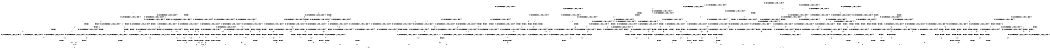 digraph BCG {
size = "7, 10.5";
center = TRUE;
node [shape = circle];
0 [peripheries = 2];
0 -> 1 [label = "EX !0 !ATOMIC_EXCH_BRANCH (1, +1, TRUE, +0, 2, TRUE) !{0}"];
0 -> 2 [label = "EX !2 !ATOMIC_EXCH_BRANCH (1, +0, FALSE, +0, 3, TRUE) !{0}"];
0 -> 3 [label = "EX !1 !ATOMIC_EXCH_BRANCH (1, +0, TRUE, +0, 1, TRUE) !{0}"];
0 -> 4 [label = "EX !0 !ATOMIC_EXCH_BRANCH (1, +1, TRUE, +0, 2, TRUE) !{0}"];
1 -> 5 [label = "EX !2 !ATOMIC_EXCH_BRANCH (1, +0, FALSE, +0, 3, FALSE) !{0}"];
1 -> 6 [label = "EX !1 !ATOMIC_EXCH_BRANCH (1, +0, TRUE, +0, 1, FALSE) !{0}"];
1 -> 7 [label = "TERMINATE !0"];
2 -> 8 [label = "EX !0 !ATOMIC_EXCH_BRANCH (1, +1, TRUE, +0, 2, TRUE) !{0}"];
2 -> 9 [label = "EX !1 !ATOMIC_EXCH_BRANCH (1, +0, TRUE, +0, 1, TRUE) !{0}"];
2 -> 10 [label = "TERMINATE !2"];
2 -> 11 [label = "EX !0 !ATOMIC_EXCH_BRANCH (1, +1, TRUE, +0, 2, TRUE) !{0}"];
3 -> 3 [label = "EX !1 !ATOMIC_EXCH_BRANCH (1, +0, TRUE, +0, 1, TRUE) !{0}"];
3 -> 12 [label = "EX !0 !ATOMIC_EXCH_BRANCH (1, +1, TRUE, +0, 2, TRUE) !{0}"];
3 -> 13 [label = "EX !2 !ATOMIC_EXCH_BRANCH (1, +0, FALSE, +0, 3, TRUE) !{0}"];
3 -> 14 [label = "EX !0 !ATOMIC_EXCH_BRANCH (1, +1, TRUE, +0, 2, TRUE) !{0}"];
4 -> 15 [label = "EX !2 !ATOMIC_EXCH_BRANCH (1, +0, FALSE, +0, 3, FALSE) !{0}"];
4 -> 16 [label = "EX !1 !ATOMIC_EXCH_BRANCH (1, +0, TRUE, +0, 1, FALSE) !{0}"];
4 -> 17 [label = "TERMINATE !0"];
5 -> 18 [label = "EX !2 !ATOMIC_EXCH_BRANCH (1, +1, TRUE, +0, 3, FALSE) !{0}"];
5 -> 19 [label = "EX !1 !ATOMIC_EXCH_BRANCH (1, +0, TRUE, +0, 1, FALSE) !{0}"];
5 -> 20 [label = "TERMINATE !0"];
6 -> 21 [label = "EX !2 !ATOMIC_EXCH_BRANCH (1, +0, FALSE, +0, 3, TRUE) !{0}"];
6 -> 22 [label = "TERMINATE !0"];
6 -> 23 [label = "TERMINATE !1"];
7 -> 24 [label = "EX !2 !ATOMIC_EXCH_BRANCH (1, +0, FALSE, +0, 3, FALSE) !{1}"];
7 -> 25 [label = "EX !1 !ATOMIC_EXCH_BRANCH (1, +0, TRUE, +0, 1, FALSE) !{1}"];
7 -> 26 [label = "EX !1 !ATOMIC_EXCH_BRANCH (1, +0, TRUE, +0, 1, FALSE) !{1}"];
8 -> 27 [label = "EX !1 !ATOMIC_EXCH_BRANCH (1, +0, TRUE, +0, 1, FALSE) !{0}"];
8 -> 28 [label = "TERMINATE !0"];
8 -> 29 [label = "TERMINATE !2"];
9 -> 9 [label = "EX !1 !ATOMIC_EXCH_BRANCH (1, +0, TRUE, +0, 1, TRUE) !{0}"];
9 -> 30 [label = "EX !0 !ATOMIC_EXCH_BRANCH (1, +1, TRUE, +0, 2, TRUE) !{0}"];
9 -> 31 [label = "TERMINATE !2"];
9 -> 32 [label = "EX !0 !ATOMIC_EXCH_BRANCH (1, +1, TRUE, +0, 2, TRUE) !{0}"];
10 -> 33 [label = "EX !0 !ATOMIC_EXCH_BRANCH (1, +1, TRUE, +0, 2, TRUE) !{0}"];
10 -> 34 [label = "EX !1 !ATOMIC_EXCH_BRANCH (1, +0, TRUE, +0, 1, TRUE) !{0}"];
10 -> 35 [label = "EX !0 !ATOMIC_EXCH_BRANCH (1, +1, TRUE, +0, 2, TRUE) !{0}"];
11 -> 36 [label = "EX !1 !ATOMIC_EXCH_BRANCH (1, +0, TRUE, +0, 1, FALSE) !{0}"];
11 -> 37 [label = "TERMINATE !0"];
11 -> 38 [label = "TERMINATE !2"];
12 -> 6 [label = "EX !1 !ATOMIC_EXCH_BRANCH (1, +0, TRUE, +0, 1, FALSE) !{0}"];
12 -> 39 [label = "EX !2 !ATOMIC_EXCH_BRANCH (1, +0, FALSE, +0, 3, FALSE) !{0}"];
12 -> 40 [label = "TERMINATE !0"];
13 -> 9 [label = "EX !1 !ATOMIC_EXCH_BRANCH (1, +0, TRUE, +0, 1, TRUE) !{0}"];
13 -> 30 [label = "EX !0 !ATOMIC_EXCH_BRANCH (1, +1, TRUE, +0, 2, TRUE) !{0}"];
13 -> 31 [label = "TERMINATE !2"];
13 -> 32 [label = "EX !0 !ATOMIC_EXCH_BRANCH (1, +1, TRUE, +0, 2, TRUE) !{0}"];
14 -> 16 [label = "EX !1 !ATOMIC_EXCH_BRANCH (1, +0, TRUE, +0, 1, FALSE) !{0}"];
14 -> 41 [label = "EX !2 !ATOMIC_EXCH_BRANCH (1, +0, FALSE, +0, 3, FALSE) !{0}"];
14 -> 42 [label = "TERMINATE !0"];
15 -> 43 [label = "EX !2 !ATOMIC_EXCH_BRANCH (1, +1, TRUE, +0, 3, FALSE) !{0}"];
15 -> 44 [label = "EX !1 !ATOMIC_EXCH_BRANCH (1, +0, TRUE, +0, 1, FALSE) !{0}"];
15 -> 45 [label = "TERMINATE !0"];
16 -> 46 [label = "EX !2 !ATOMIC_EXCH_BRANCH (1, +0, FALSE, +0, 3, TRUE) !{0}"];
16 -> 47 [label = "TERMINATE !0"];
16 -> 48 [label = "TERMINATE !1"];
17 -> 49 [label = "EX !2 !ATOMIC_EXCH_BRANCH (1, +0, FALSE, +0, 3, FALSE) !{1}"];
17 -> 50 [label = "EX !1 !ATOMIC_EXCH_BRANCH (1, +0, TRUE, +0, 1, FALSE) !{1}"];
18 -> 27 [label = "EX !1 !ATOMIC_EXCH_BRANCH (1, +0, TRUE, +0, 1, FALSE) !{0}"];
18 -> 28 [label = "TERMINATE !0"];
18 -> 29 [label = "TERMINATE !2"];
19 -> 51 [label = "EX !2 !ATOMIC_EXCH_BRANCH (1, +1, TRUE, +0, 3, TRUE) !{0}"];
19 -> 52 [label = "TERMINATE !0"];
19 -> 53 [label = "TERMINATE !1"];
20 -> 54 [label = "EX !2 !ATOMIC_EXCH_BRANCH (1, +1, TRUE, +0, 3, FALSE) !{1}"];
20 -> 55 [label = "EX !1 !ATOMIC_EXCH_BRANCH (1, +0, TRUE, +0, 1, FALSE) !{1}"];
20 -> 56 [label = "EX !1 !ATOMIC_EXCH_BRANCH (1, +0, TRUE, +0, 1, FALSE) !{1}"];
21 -> 57 [label = "TERMINATE !0"];
21 -> 58 [label = "TERMINATE !2"];
21 -> 59 [label = "TERMINATE !1"];
22 -> 60 [label = "EX !2 !ATOMIC_EXCH_BRANCH (1, +0, FALSE, +0, 3, TRUE) !{1}"];
22 -> 61 [label = "TERMINATE !1"];
23 -> 62 [label = "EX !2 !ATOMIC_EXCH_BRANCH (1, +0, FALSE, +0, 3, TRUE) !{0}"];
23 -> 63 [label = "TERMINATE !0"];
24 -> 54 [label = "EX !2 !ATOMIC_EXCH_BRANCH (1, +1, TRUE, +0, 3, FALSE) !{1}"];
24 -> 55 [label = "EX !1 !ATOMIC_EXCH_BRANCH (1, +0, TRUE, +0, 1, FALSE) !{1}"];
24 -> 56 [label = "EX !1 !ATOMIC_EXCH_BRANCH (1, +0, TRUE, +0, 1, FALSE) !{1}"];
25 -> 60 [label = "EX !2 !ATOMIC_EXCH_BRANCH (1, +0, FALSE, +0, 3, TRUE) !{1}"];
25 -> 61 [label = "TERMINATE !1"];
26 -> 64 [label = "EX !2 !ATOMIC_EXCH_BRANCH (1, +0, FALSE, +0, 3, TRUE) !{1}"];
26 -> 65 [label = "TERMINATE !1"];
27 -> 57 [label = "TERMINATE !0"];
27 -> 58 [label = "TERMINATE !2"];
27 -> 59 [label = "TERMINATE !1"];
28 -> 66 [label = "EX !1 !ATOMIC_EXCH_BRANCH (1, +0, TRUE, +0, 1, FALSE) !{1}"];
28 -> 67 [label = "TERMINATE !2"];
28 -> 68 [label = "EX !1 !ATOMIC_EXCH_BRANCH (1, +0, TRUE, +0, 1, FALSE) !{1}"];
29 -> 69 [label = "EX !1 !ATOMIC_EXCH_BRANCH (1, +0, TRUE, +0, 1, FALSE) !{0}"];
29 -> 70 [label = "TERMINATE !0"];
30 -> 27 [label = "EX !1 !ATOMIC_EXCH_BRANCH (1, +0, TRUE, +0, 1, FALSE) !{0}"];
30 -> 71 [label = "TERMINATE !0"];
30 -> 72 [label = "TERMINATE !2"];
31 -> 34 [label = "EX !1 !ATOMIC_EXCH_BRANCH (1, +0, TRUE, +0, 1, TRUE) !{0}"];
31 -> 73 [label = "EX !0 !ATOMIC_EXCH_BRANCH (1, +1, TRUE, +0, 2, TRUE) !{0}"];
31 -> 74 [label = "EX !0 !ATOMIC_EXCH_BRANCH (1, +1, TRUE, +0, 2, TRUE) !{0}"];
32 -> 36 [label = "EX !1 !ATOMIC_EXCH_BRANCH (1, +0, TRUE, +0, 1, FALSE) !{0}"];
32 -> 75 [label = "TERMINATE !0"];
32 -> 76 [label = "TERMINATE !2"];
33 -> 69 [label = "EX !1 !ATOMIC_EXCH_BRANCH (1, +0, TRUE, +0, 1, FALSE) !{0}"];
33 -> 70 [label = "TERMINATE !0"];
34 -> 34 [label = "EX !1 !ATOMIC_EXCH_BRANCH (1, +0, TRUE, +0, 1, TRUE) !{0}"];
34 -> 73 [label = "EX !0 !ATOMIC_EXCH_BRANCH (1, +1, TRUE, +0, 2, TRUE) !{0}"];
34 -> 74 [label = "EX !0 !ATOMIC_EXCH_BRANCH (1, +1, TRUE, +0, 2, TRUE) !{0}"];
35 -> 77 [label = "EX !1 !ATOMIC_EXCH_BRANCH (1, +0, TRUE, +0, 1, FALSE) !{0}"];
35 -> 78 [label = "TERMINATE !0"];
36 -> 79 [label = "TERMINATE !0"];
36 -> 80 [label = "TERMINATE !2"];
36 -> 81 [label = "TERMINATE !1"];
37 -> 82 [label = "EX !1 !ATOMIC_EXCH_BRANCH (1, +0, TRUE, +0, 1, FALSE) !{1}"];
37 -> 83 [label = "TERMINATE !2"];
38 -> 77 [label = "EX !1 !ATOMIC_EXCH_BRANCH (1, +0, TRUE, +0, 1, FALSE) !{0}"];
38 -> 78 [label = "TERMINATE !0"];
39 -> 19 [label = "EX !1 !ATOMIC_EXCH_BRANCH (1, +0, TRUE, +0, 1, FALSE) !{0}"];
39 -> 84 [label = "EX !2 !ATOMIC_EXCH_BRANCH (1, +1, TRUE, +0, 3, FALSE) !{0}"];
39 -> 85 [label = "TERMINATE !0"];
40 -> 25 [label = "EX !1 !ATOMIC_EXCH_BRANCH (1, +0, TRUE, +0, 1, FALSE) !{1}"];
40 -> 86 [label = "EX !2 !ATOMIC_EXCH_BRANCH (1, +0, FALSE, +0, 3, FALSE) !{1}"];
40 -> 26 [label = "EX !1 !ATOMIC_EXCH_BRANCH (1, +0, TRUE, +0, 1, FALSE) !{1}"];
41 -> 44 [label = "EX !1 !ATOMIC_EXCH_BRANCH (1, +0, TRUE, +0, 1, FALSE) !{0}"];
41 -> 87 [label = "EX !2 !ATOMIC_EXCH_BRANCH (1, +1, TRUE, +0, 3, FALSE) !{0}"];
41 -> 88 [label = "TERMINATE !0"];
42 -> 50 [label = "EX !1 !ATOMIC_EXCH_BRANCH (1, +0, TRUE, +0, 1, FALSE) !{1}"];
42 -> 89 [label = "EX !2 !ATOMIC_EXCH_BRANCH (1, +0, FALSE, +0, 3, FALSE) !{1}"];
43 -> 36 [label = "EX !1 !ATOMIC_EXCH_BRANCH (1, +0, TRUE, +0, 1, FALSE) !{0}"];
43 -> 37 [label = "TERMINATE !0"];
43 -> 38 [label = "TERMINATE !2"];
44 -> 90 [label = "EX !2 !ATOMIC_EXCH_BRANCH (1, +1, TRUE, +0, 3, TRUE) !{0}"];
44 -> 91 [label = "TERMINATE !0"];
44 -> 92 [label = "TERMINATE !1"];
45 -> 93 [label = "EX !2 !ATOMIC_EXCH_BRANCH (1, +1, TRUE, +0, 3, FALSE) !{1}"];
45 -> 94 [label = "EX !1 !ATOMIC_EXCH_BRANCH (1, +0, TRUE, +0, 1, FALSE) !{1}"];
46 -> 79 [label = "TERMINATE !0"];
46 -> 80 [label = "TERMINATE !2"];
46 -> 81 [label = "TERMINATE !1"];
47 -> 95 [label = "EX !2 !ATOMIC_EXCH_BRANCH (1, +0, FALSE, +0, 3, TRUE) !{1}"];
47 -> 96 [label = "TERMINATE !1"];
48 -> 97 [label = "EX !2 !ATOMIC_EXCH_BRANCH (1, +0, FALSE, +0, 3, TRUE) !{0}"];
48 -> 98 [label = "TERMINATE !0"];
49 -> 93 [label = "EX !2 !ATOMIC_EXCH_BRANCH (1, +1, TRUE, +0, 3, FALSE) !{1}"];
49 -> 94 [label = "EX !1 !ATOMIC_EXCH_BRANCH (1, +0, TRUE, +0, 1, FALSE) !{1}"];
50 -> 95 [label = "EX !2 !ATOMIC_EXCH_BRANCH (1, +0, FALSE, +0, 3, TRUE) !{1}"];
50 -> 96 [label = "TERMINATE !1"];
51 -> 99 [label = "TERMINATE !0"];
51 -> 100 [label = "TERMINATE !2"];
51 -> 101 [label = "TERMINATE !1"];
52 -> 102 [label = "EX !2 !ATOMIC_EXCH_BRANCH (1, +1, TRUE, +0, 3, TRUE) !{1}"];
52 -> 103 [label = "TERMINATE !1"];
53 -> 104 [label = "EX !2 !ATOMIC_EXCH_BRANCH (1, +1, TRUE, +0, 3, TRUE) !{0}"];
53 -> 105 [label = "TERMINATE !0"];
54 -> 66 [label = "EX !1 !ATOMIC_EXCH_BRANCH (1, +0, TRUE, +0, 1, FALSE) !{1}"];
54 -> 67 [label = "TERMINATE !2"];
54 -> 68 [label = "EX !1 !ATOMIC_EXCH_BRANCH (1, +0, TRUE, +0, 1, FALSE) !{1}"];
55 -> 102 [label = "EX !2 !ATOMIC_EXCH_BRANCH (1, +1, TRUE, +0, 3, TRUE) !{1}"];
55 -> 103 [label = "TERMINATE !1"];
56 -> 106 [label = "EX !2 !ATOMIC_EXCH_BRANCH (1, +1, TRUE, +0, 3, TRUE) !{1}"];
56 -> 107 [label = "TERMINATE !1"];
57 -> 108 [label = "TERMINATE !2"];
57 -> 109 [label = "TERMINATE !1"];
58 -> 110 [label = "TERMINATE !0"];
58 -> 111 [label = "TERMINATE !1"];
59 -> 112 [label = "TERMINATE !0"];
59 -> 111 [label = "TERMINATE !2"];
60 -> 108 [label = "TERMINATE !2"];
60 -> 109 [label = "TERMINATE !1"];
61 -> 113 [label = "EX !2 !ATOMIC_EXCH_BRANCH (1, +0, FALSE, +0, 3, TRUE) !{2}"];
61 -> 114 [label = "EX !2 !ATOMIC_EXCH_BRANCH (1, +0, FALSE, +0, 3, TRUE) !{2}"];
62 -> 112 [label = "TERMINATE !0"];
62 -> 111 [label = "TERMINATE !2"];
63 -> 113 [label = "EX !2 !ATOMIC_EXCH_BRANCH (1, +0, FALSE, +0, 3, TRUE) !{2}"];
63 -> 114 [label = "EX !2 !ATOMIC_EXCH_BRANCH (1, +0, FALSE, +0, 3, TRUE) !{2}"];
64 -> 115 [label = "TERMINATE !2"];
64 -> 116 [label = "TERMINATE !1"];
65 -> 117 [label = "EX !2 !ATOMIC_EXCH_BRANCH (1, +0, FALSE, +0, 3, TRUE) !{2}"];
66 -> 108 [label = "TERMINATE !2"];
66 -> 109 [label = "TERMINATE !1"];
67 -> 118 [label = "EX !1 !ATOMIC_EXCH_BRANCH (1, +0, TRUE, +0, 1, FALSE) !{1}"];
67 -> 119 [label = "EX !1 !ATOMIC_EXCH_BRANCH (1, +0, TRUE, +0, 1, FALSE) !{1}"];
68 -> 115 [label = "TERMINATE !2"];
68 -> 116 [label = "TERMINATE !1"];
69 -> 110 [label = "TERMINATE !0"];
69 -> 111 [label = "TERMINATE !1"];
70 -> 118 [label = "EX !1 !ATOMIC_EXCH_BRANCH (1, +0, TRUE, +0, 1, FALSE) !{1}"];
70 -> 119 [label = "EX !1 !ATOMIC_EXCH_BRANCH (1, +0, TRUE, +0, 1, FALSE) !{1}"];
71 -> 66 [label = "EX !1 !ATOMIC_EXCH_BRANCH (1, +0, TRUE, +0, 1, FALSE) !{1}"];
71 -> 120 [label = "TERMINATE !2"];
71 -> 68 [label = "EX !1 !ATOMIC_EXCH_BRANCH (1, +0, TRUE, +0, 1, FALSE) !{1}"];
72 -> 69 [label = "EX !1 !ATOMIC_EXCH_BRANCH (1, +0, TRUE, +0, 1, FALSE) !{0}"];
72 -> 121 [label = "TERMINATE !0"];
73 -> 69 [label = "EX !1 !ATOMIC_EXCH_BRANCH (1, +0, TRUE, +0, 1, FALSE) !{0}"];
73 -> 121 [label = "TERMINATE !0"];
74 -> 77 [label = "EX !1 !ATOMIC_EXCH_BRANCH (1, +0, TRUE, +0, 1, FALSE) !{0}"];
74 -> 122 [label = "TERMINATE !0"];
75 -> 82 [label = "EX !1 !ATOMIC_EXCH_BRANCH (1, +0, TRUE, +0, 1, FALSE) !{1}"];
75 -> 123 [label = "TERMINATE !2"];
76 -> 77 [label = "EX !1 !ATOMIC_EXCH_BRANCH (1, +0, TRUE, +0, 1, FALSE) !{0}"];
76 -> 122 [label = "TERMINATE !0"];
77 -> 124 [label = "TERMINATE !0"];
77 -> 125 [label = "TERMINATE !1"];
78 -> 126 [label = "EX !1 !ATOMIC_EXCH_BRANCH (1, +0, TRUE, +0, 1, FALSE) !{1}"];
79 -> 127 [label = "TERMINATE !2"];
79 -> 128 [label = "TERMINATE !1"];
80 -> 124 [label = "TERMINATE !0"];
80 -> 125 [label = "TERMINATE !1"];
81 -> 129 [label = "TERMINATE !0"];
81 -> 125 [label = "TERMINATE !2"];
82 -> 127 [label = "TERMINATE !2"];
82 -> 128 [label = "TERMINATE !1"];
83 -> 126 [label = "EX !1 !ATOMIC_EXCH_BRANCH (1, +0, TRUE, +0, 1, FALSE) !{1}"];
84 -> 27 [label = "EX !1 !ATOMIC_EXCH_BRANCH (1, +0, TRUE, +0, 1, FALSE) !{0}"];
84 -> 71 [label = "TERMINATE !0"];
84 -> 72 [label = "TERMINATE !2"];
85 -> 55 [label = "EX !1 !ATOMIC_EXCH_BRANCH (1, +0, TRUE, +0, 1, FALSE) !{1}"];
85 -> 130 [label = "EX !2 !ATOMIC_EXCH_BRANCH (1, +1, TRUE, +0, 3, FALSE) !{1}"];
85 -> 56 [label = "EX !1 !ATOMIC_EXCH_BRANCH (1, +0, TRUE, +0, 1, FALSE) !{1}"];
86 -> 55 [label = "EX !1 !ATOMIC_EXCH_BRANCH (1, +0, TRUE, +0, 1, FALSE) !{1}"];
86 -> 130 [label = "EX !2 !ATOMIC_EXCH_BRANCH (1, +1, TRUE, +0, 3, FALSE) !{1}"];
86 -> 56 [label = "EX !1 !ATOMIC_EXCH_BRANCH (1, +0, TRUE, +0, 1, FALSE) !{1}"];
87 -> 36 [label = "EX !1 !ATOMIC_EXCH_BRANCH (1, +0, TRUE, +0, 1, FALSE) !{0}"];
87 -> 75 [label = "TERMINATE !0"];
87 -> 76 [label = "TERMINATE !2"];
88 -> 94 [label = "EX !1 !ATOMIC_EXCH_BRANCH (1, +0, TRUE, +0, 1, FALSE) !{1}"];
88 -> 131 [label = "EX !2 !ATOMIC_EXCH_BRANCH (1, +1, TRUE, +0, 3, FALSE) !{1}"];
89 -> 94 [label = "EX !1 !ATOMIC_EXCH_BRANCH (1, +0, TRUE, +0, 1, FALSE) !{1}"];
89 -> 131 [label = "EX !2 !ATOMIC_EXCH_BRANCH (1, +1, TRUE, +0, 3, FALSE) !{1}"];
90 -> 132 [label = "TERMINATE !0"];
90 -> 133 [label = "TERMINATE !2"];
90 -> 134 [label = "TERMINATE !1"];
91 -> 135 [label = "EX !2 !ATOMIC_EXCH_BRANCH (1, +1, TRUE, +0, 3, TRUE) !{1}"];
91 -> 136 [label = "TERMINATE !1"];
92 -> 137 [label = "EX !2 !ATOMIC_EXCH_BRANCH (1, +1, TRUE, +0, 3, TRUE) !{0}"];
92 -> 138 [label = "TERMINATE !0"];
93 -> 82 [label = "EX !1 !ATOMIC_EXCH_BRANCH (1, +0, TRUE, +0, 1, FALSE) !{1}"];
93 -> 83 [label = "TERMINATE !2"];
94 -> 135 [label = "EX !2 !ATOMIC_EXCH_BRANCH (1, +1, TRUE, +0, 3, TRUE) !{1}"];
94 -> 136 [label = "TERMINATE !1"];
95 -> 127 [label = "TERMINATE !2"];
95 -> 128 [label = "TERMINATE !1"];
96 -> 139 [label = "EX !2 !ATOMIC_EXCH_BRANCH (1, +0, FALSE, +0, 3, TRUE) !{2}"];
97 -> 129 [label = "TERMINATE !0"];
97 -> 125 [label = "TERMINATE !2"];
98 -> 139 [label = "EX !2 !ATOMIC_EXCH_BRANCH (1, +0, FALSE, +0, 3, TRUE) !{2}"];
99 -> 140 [label = "TERMINATE !2"];
99 -> 141 [label = "TERMINATE !1"];
100 -> 142 [label = "TERMINATE !0"];
100 -> 143 [label = "TERMINATE !1"];
101 -> 144 [label = "TERMINATE !0"];
101 -> 143 [label = "TERMINATE !2"];
102 -> 140 [label = "TERMINATE !2"];
102 -> 141 [label = "TERMINATE !1"];
103 -> 145 [label = "EX !2 !ATOMIC_EXCH_BRANCH (1, +1, TRUE, +0, 3, TRUE) !{2}"];
103 -> 146 [label = "EX !2 !ATOMIC_EXCH_BRANCH (1, +1, TRUE, +0, 3, TRUE) !{2}"];
104 -> 144 [label = "TERMINATE !0"];
104 -> 143 [label = "TERMINATE !2"];
105 -> 145 [label = "EX !2 !ATOMIC_EXCH_BRANCH (1, +1, TRUE, +0, 3, TRUE) !{2}"];
105 -> 146 [label = "EX !2 !ATOMIC_EXCH_BRANCH (1, +1, TRUE, +0, 3, TRUE) !{2}"];
106 -> 147 [label = "TERMINATE !2"];
106 -> 148 [label = "TERMINATE !1"];
107 -> 149 [label = "EX !2 !ATOMIC_EXCH_BRANCH (1, +1, TRUE, +0, 3, TRUE) !{2}"];
108 -> 150 [label = "TERMINATE !1"];
109 -> 151 [label = "TERMINATE !2"];
110 -> 150 [label = "TERMINATE !1"];
111 -> 152 [label = "TERMINATE !0"];
112 -> 151 [label = "TERMINATE !2"];
113 -> 151 [label = "TERMINATE !2"];
114 -> 153 [label = "TERMINATE !2"];
115 -> 154 [label = "TERMINATE !1"];
116 -> 155 [label = "TERMINATE !2"];
117 -> 155 [label = "TERMINATE !2"];
118 -> 150 [label = "TERMINATE !1"];
119 -> 154 [label = "TERMINATE !1"];
120 -> 118 [label = "EX !1 !ATOMIC_EXCH_BRANCH (1, +0, TRUE, +0, 1, FALSE) !{1}"];
120 -> 119 [label = "EX !1 !ATOMIC_EXCH_BRANCH (1, +0, TRUE, +0, 1, FALSE) !{1}"];
121 -> 118 [label = "EX !1 !ATOMIC_EXCH_BRANCH (1, +0, TRUE, +0, 1, FALSE) !{1}"];
121 -> 119 [label = "EX !1 !ATOMIC_EXCH_BRANCH (1, +0, TRUE, +0, 1, FALSE) !{1}"];
122 -> 126 [label = "EX !1 !ATOMIC_EXCH_BRANCH (1, +0, TRUE, +0, 1, FALSE) !{1}"];
123 -> 126 [label = "EX !1 !ATOMIC_EXCH_BRANCH (1, +0, TRUE, +0, 1, FALSE) !{1}"];
124 -> 156 [label = "TERMINATE !1"];
125 -> 157 [label = "TERMINATE !0"];
126 -> 156 [label = "TERMINATE !1"];
127 -> 156 [label = "TERMINATE !1"];
128 -> 158 [label = "TERMINATE !2"];
129 -> 158 [label = "TERMINATE !2"];
130 -> 66 [label = "EX !1 !ATOMIC_EXCH_BRANCH (1, +0, TRUE, +0, 1, FALSE) !{1}"];
130 -> 120 [label = "TERMINATE !2"];
130 -> 68 [label = "EX !1 !ATOMIC_EXCH_BRANCH (1, +0, TRUE, +0, 1, FALSE) !{1}"];
131 -> 82 [label = "EX !1 !ATOMIC_EXCH_BRANCH (1, +0, TRUE, +0, 1, FALSE) !{1}"];
131 -> 123 [label = "TERMINATE !2"];
132 -> 159 [label = "TERMINATE !2"];
132 -> 160 [label = "TERMINATE !1"];
133 -> 161 [label = "TERMINATE !0"];
133 -> 162 [label = "TERMINATE !1"];
134 -> 163 [label = "TERMINATE !0"];
134 -> 162 [label = "TERMINATE !2"];
135 -> 159 [label = "TERMINATE !2"];
135 -> 160 [label = "TERMINATE !1"];
136 -> 164 [label = "EX !2 !ATOMIC_EXCH_BRANCH (1, +1, TRUE, +0, 3, TRUE) !{2}"];
137 -> 163 [label = "TERMINATE !0"];
137 -> 162 [label = "TERMINATE !2"];
138 -> 164 [label = "EX !2 !ATOMIC_EXCH_BRANCH (1, +1, TRUE, +0, 3, TRUE) !{2}"];
139 -> 158 [label = "TERMINATE !2"];
140 -> 165 [label = "TERMINATE !1"];
141 -> 166 [label = "TERMINATE !2"];
142 -> 165 [label = "TERMINATE !1"];
143 -> 167 [label = "TERMINATE !0"];
144 -> 166 [label = "TERMINATE !2"];
145 -> 166 [label = "TERMINATE !2"];
146 -> 168 [label = "TERMINATE !2"];
147 -> 169 [label = "TERMINATE !1"];
148 -> 170 [label = "TERMINATE !2"];
149 -> 170 [label = "TERMINATE !2"];
150 -> 171 [label = "exit"];
151 -> 171 [label = "exit"];
152 -> 171 [label = "exit"];
153 -> 172 [label = "exit"];
154 -> 173 [label = "exit"];
155 -> 173 [label = "exit"];
156 -> 174 [label = "exit"];
157 -> 174 [label = "exit"];
158 -> 174 [label = "exit"];
159 -> 175 [label = "TERMINATE !1"];
160 -> 176 [label = "TERMINATE !2"];
161 -> 175 [label = "TERMINATE !1"];
162 -> 177 [label = "TERMINATE !0"];
163 -> 176 [label = "TERMINATE !2"];
164 -> 176 [label = "TERMINATE !2"];
165 -> 171 [label = "exit"];
166 -> 171 [label = "exit"];
167 -> 171 [label = "exit"];
168 -> 172 [label = "exit"];
169 -> 173 [label = "exit"];
170 -> 173 [label = "exit"];
175 -> 174 [label = "exit"];
176 -> 174 [label = "exit"];
177 -> 174 [label = "exit"];
}

